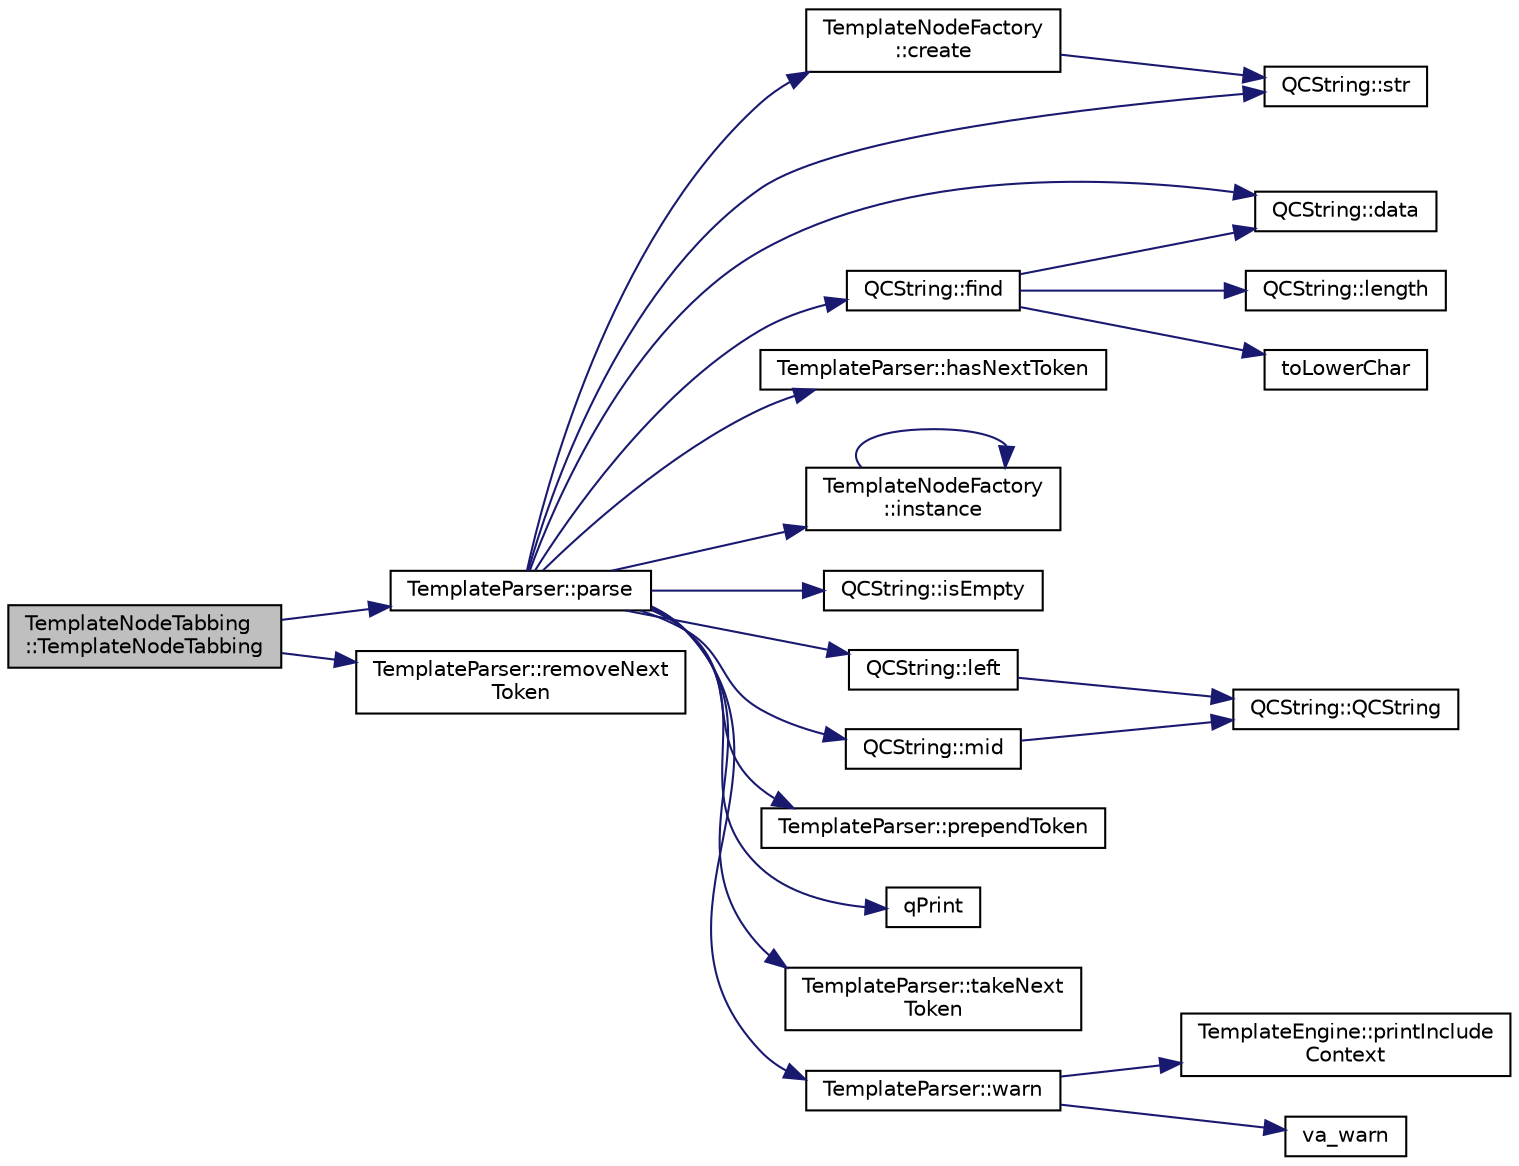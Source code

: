 digraph "TemplateNodeTabbing::TemplateNodeTabbing"
{
 // LATEX_PDF_SIZE
  edge [fontname="Helvetica",fontsize="10",labelfontname="Helvetica",labelfontsize="10"];
  node [fontname="Helvetica",fontsize="10",shape=record];
  rankdir="LR";
  Node1 [label="TemplateNodeTabbing\l::TemplateNodeTabbing",height=0.2,width=0.4,color="black", fillcolor="grey75", style="filled", fontcolor="black",tooltip=" "];
  Node1 -> Node2 [color="midnightblue",fontsize="10",style="solid"];
  Node2 [label="TemplateParser::parse",height=0.2,width=0.4,color="black", fillcolor="white", style="filled",URL="$classTemplateParser.html#a78da0b7d0153f51e138e6019943dbc46",tooltip=" "];
  Node2 -> Node3 [color="midnightblue",fontsize="10",style="solid"];
  Node3 [label="TemplateNodeFactory\l::create",height=0.2,width=0.4,color="black", fillcolor="white", style="filled",URL="$classTemplateNodeFactory.html#ac60432ba4c040df2263bf81e0f4b05b9",tooltip=" "];
  Node3 -> Node4 [color="midnightblue",fontsize="10",style="solid"];
  Node4 [label="QCString::str",height=0.2,width=0.4,color="black", fillcolor="white", style="filled",URL="$classQCString.html#a9824b07232eea418ab3b3e7dc3178eec",tooltip=" "];
  Node2 -> Node5 [color="midnightblue",fontsize="10",style="solid"];
  Node5 [label="QCString::data",height=0.2,width=0.4,color="black", fillcolor="white", style="filled",URL="$classQCString.html#ac3aa3ac1a1c36d3305eba22a2eb0d098",tooltip=" "];
  Node2 -> Node6 [color="midnightblue",fontsize="10",style="solid"];
  Node6 [label="QCString::find",height=0.2,width=0.4,color="black", fillcolor="white", style="filled",URL="$classQCString.html#a0182ece6b76dad6475dafb53e2faaf10",tooltip=" "];
  Node6 -> Node5 [color="midnightblue",fontsize="10",style="solid"];
  Node6 -> Node7 [color="midnightblue",fontsize="10",style="solid"];
  Node7 [label="QCString::length",height=0.2,width=0.4,color="black", fillcolor="white", style="filled",URL="$classQCString.html#ac52596733e9110b778019946d73fb268",tooltip=" "];
  Node6 -> Node8 [color="midnightblue",fontsize="10",style="solid"];
  Node8 [label="toLowerChar",height=0.2,width=0.4,color="black", fillcolor="white", style="filled",URL="$qcstring_8cpp.html#a4e545641f98651d4fb8299b407721f9b",tooltip=" "];
  Node2 -> Node9 [color="midnightblue",fontsize="10",style="solid"];
  Node9 [label="TemplateParser::hasNextToken",height=0.2,width=0.4,color="black", fillcolor="white", style="filled",URL="$classTemplateParser.html#ac1c96e51a84e8b227749bfababed06d8",tooltip=" "];
  Node2 -> Node10 [color="midnightblue",fontsize="10",style="solid"];
  Node10 [label="TemplateNodeFactory\l::instance",height=0.2,width=0.4,color="black", fillcolor="white", style="filled",URL="$classTemplateNodeFactory.html#a55c8aa6ca3b1db3490572812b308e00a",tooltip=" "];
  Node10 -> Node10 [color="midnightblue",fontsize="10",style="solid"];
  Node2 -> Node11 [color="midnightblue",fontsize="10",style="solid"];
  Node11 [label="QCString::isEmpty",height=0.2,width=0.4,color="black", fillcolor="white", style="filled",URL="$classQCString.html#a621c4090d69ad7d05ef8e5234376c3d8",tooltip=" "];
  Node2 -> Node12 [color="midnightblue",fontsize="10",style="solid"];
  Node12 [label="QCString::left",height=0.2,width=0.4,color="black", fillcolor="white", style="filled",URL="$classQCString.html#aecf8b66312c4e97333219cc344c11a4f",tooltip=" "];
  Node12 -> Node13 [color="midnightblue",fontsize="10",style="solid"];
  Node13 [label="QCString::QCString",height=0.2,width=0.4,color="black", fillcolor="white", style="filled",URL="$classQCString.html#ad691e1087cc03e14e00d1147ae0ecab7",tooltip=" "];
  Node2 -> Node14 [color="midnightblue",fontsize="10",style="solid"];
  Node14 [label="QCString::mid",height=0.2,width=0.4,color="black", fillcolor="white", style="filled",URL="$classQCString.html#a27136caf9c0bc4daca574cda6f113551",tooltip=" "];
  Node14 -> Node13 [color="midnightblue",fontsize="10",style="solid"];
  Node2 -> Node15 [color="midnightblue",fontsize="10",style="solid"];
  Node15 [label="TemplateParser::prependToken",height=0.2,width=0.4,color="black", fillcolor="white", style="filled",URL="$classTemplateParser.html#ac233c64a89bd880c20a4a2a7223b371f",tooltip=" "];
  Node2 -> Node16 [color="midnightblue",fontsize="10",style="solid"];
  Node16 [label="qPrint",height=0.2,width=0.4,color="black", fillcolor="white", style="filled",URL="$qcstring_8h.html#a9851ebb5ae2f65b4d2b1d08421edbfd2",tooltip=" "];
  Node2 -> Node4 [color="midnightblue",fontsize="10",style="solid"];
  Node2 -> Node17 [color="midnightblue",fontsize="10",style="solid"];
  Node17 [label="TemplateParser::takeNext\lToken",height=0.2,width=0.4,color="black", fillcolor="white", style="filled",URL="$classTemplateParser.html#a63f6b43025bd31960986863a37dacc9a",tooltip=" "];
  Node2 -> Node18 [color="midnightblue",fontsize="10",style="solid"];
  Node18 [label="TemplateParser::warn",height=0.2,width=0.4,color="black", fillcolor="white", style="filled",URL="$classTemplateParser.html#aea4e82d9a24d74444e62340def6e201c",tooltip=" "];
  Node18 -> Node19 [color="midnightblue",fontsize="10",style="solid"];
  Node19 [label="TemplateEngine::printInclude\lContext",height=0.2,width=0.4,color="black", fillcolor="white", style="filled",URL="$classTemplateEngine.html#a159aaf3096efbfd42cb2a0321d1ec961",tooltip=" "];
  Node18 -> Node20 [color="midnightblue",fontsize="10",style="solid"];
  Node20 [label="va_warn",height=0.2,width=0.4,color="black", fillcolor="white", style="filled",URL="$message_8cpp.html#a93c2070f58918c66ba1faccc3e182391",tooltip=" "];
  Node1 -> Node21 [color="midnightblue",fontsize="10",style="solid"];
  Node21 [label="TemplateParser::removeNext\lToken",height=0.2,width=0.4,color="black", fillcolor="white", style="filled",URL="$classTemplateParser.html#ac3e5fb3ee5dfcccbcf85440bd3b59d53",tooltip=" "];
}
